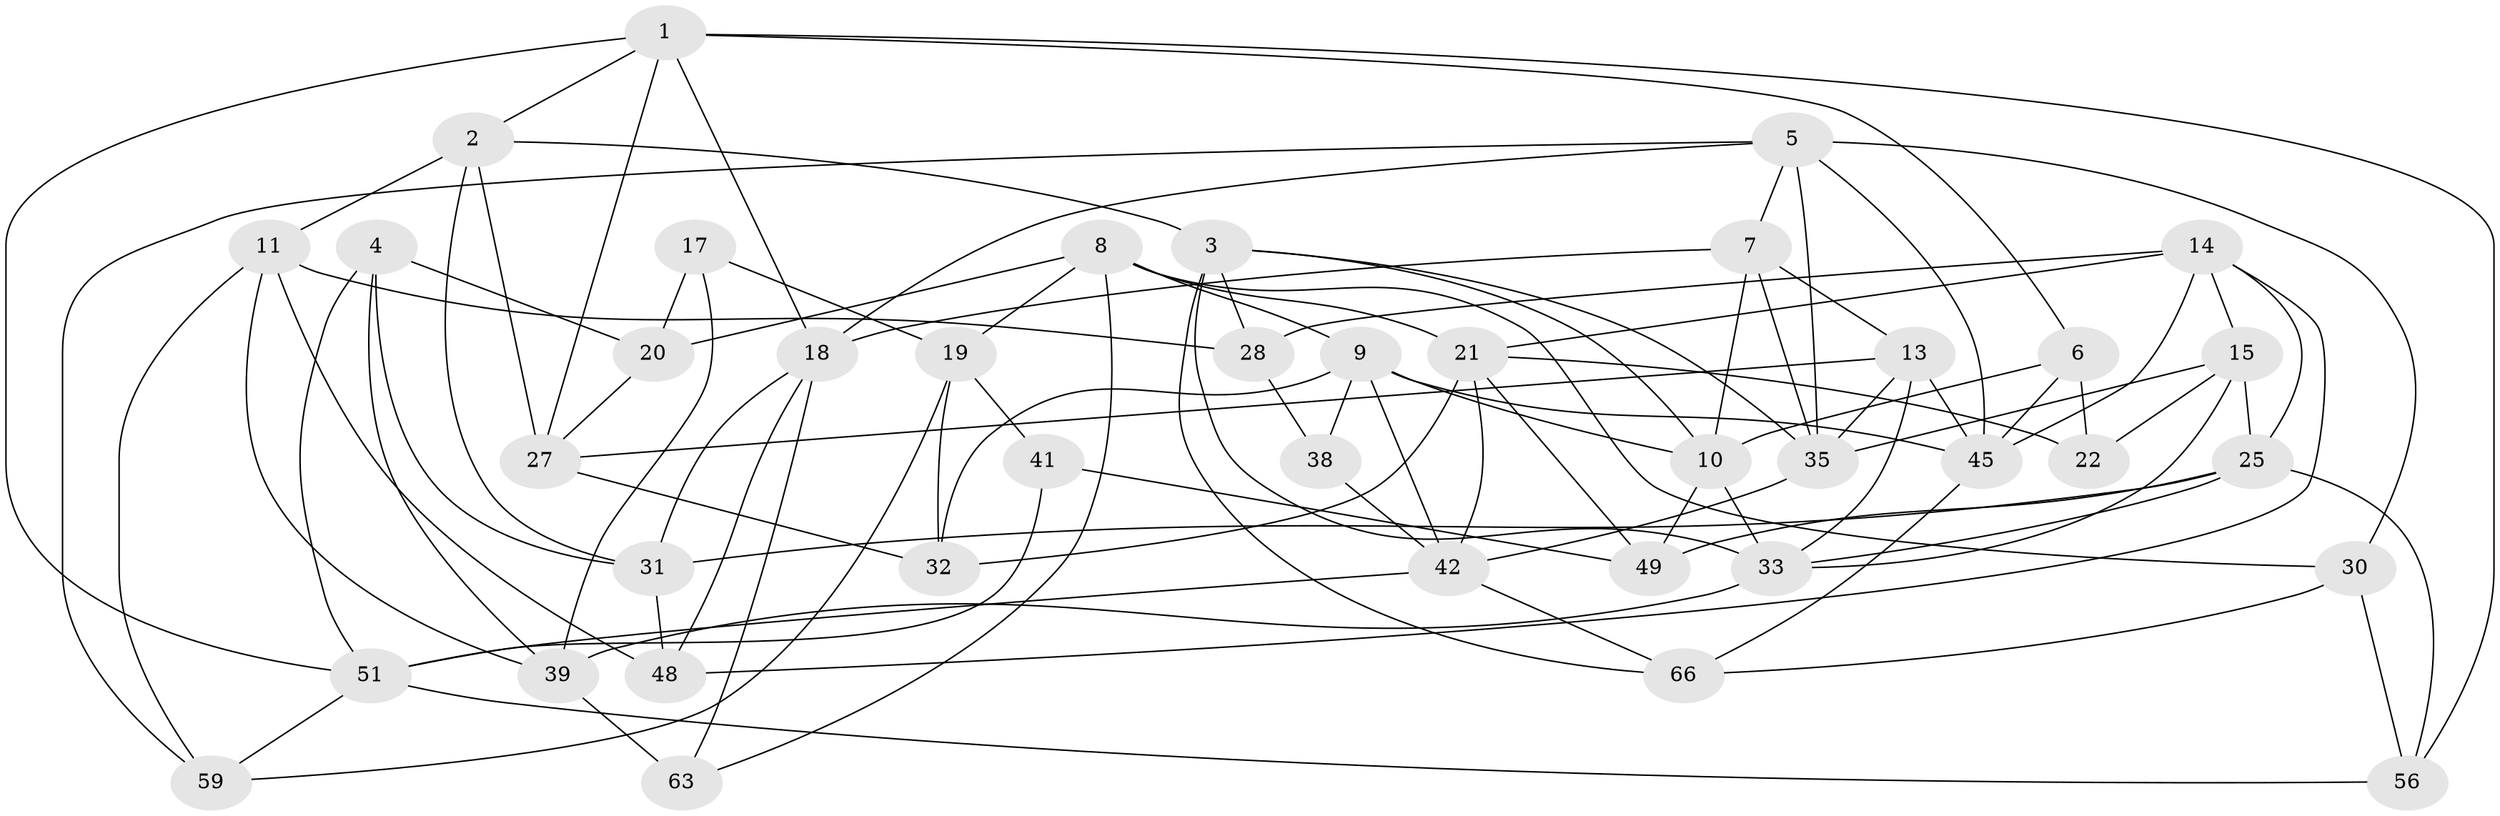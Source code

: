 // original degree distribution, {4: 1.0}
// Generated by graph-tools (version 1.1) at 2025/42/03/06/25 10:42:22]
// undirected, 40 vertices, 97 edges
graph export_dot {
graph [start="1"]
  node [color=gray90,style=filled];
  1 [super="+61"];
  2 [super="+54"];
  3 [super="+60"];
  4;
  5 [super="+12"];
  6;
  7 [super="+65"];
  8 [super="+24"];
  9 [super="+26"];
  10 [super="+43"];
  11 [super="+16"];
  13 [super="+34"];
  14 [super="+40"];
  15 [super="+47"];
  17;
  18 [super="+23"];
  19 [super="+58"];
  20 [super="+44"];
  21 [super="+46"];
  22;
  25 [super="+29"];
  27 [super="+52"];
  28 [super="+37"];
  30;
  31 [super="+55"];
  32;
  33 [super="+36"];
  35 [super="+64"];
  38;
  39 [super="+57"];
  41;
  42 [super="+50"];
  45 [super="+62"];
  48;
  49;
  51 [super="+53"];
  56;
  59;
  63;
  66;
  1 -- 56;
  1 -- 6;
  1 -- 27;
  1 -- 18;
  1 -- 51;
  1 -- 2;
  2 -- 31 [weight=2];
  2 -- 27;
  2 -- 3;
  2 -- 11;
  3 -- 33;
  3 -- 10;
  3 -- 35;
  3 -- 66;
  3 -- 28;
  4 -- 31;
  4 -- 20;
  4 -- 51;
  4 -- 39;
  5 -- 59;
  5 -- 30;
  5 -- 35;
  5 -- 7;
  5 -- 18;
  5 -- 45;
  6 -- 22;
  6 -- 45;
  6 -- 10;
  7 -- 10;
  7 -- 13 [weight=2];
  7 -- 18;
  7 -- 35;
  8 -- 9;
  8 -- 30;
  8 -- 20;
  8 -- 19;
  8 -- 21;
  8 -- 63;
  9 -- 38;
  9 -- 32;
  9 -- 10;
  9 -- 42;
  9 -- 45;
  10 -- 33;
  10 -- 49;
  11 -- 39;
  11 -- 59;
  11 -- 48;
  11 -- 28 [weight=2];
  13 -- 45;
  13 -- 27;
  13 -- 33;
  13 -- 35;
  14 -- 15;
  14 -- 21;
  14 -- 48;
  14 -- 28;
  14 -- 25;
  14 -- 45;
  15 -- 35;
  15 -- 22 [weight=2];
  15 -- 25;
  15 -- 33;
  17 -- 20 [weight=2];
  17 -- 19;
  17 -- 39;
  18 -- 63;
  18 -- 48;
  18 -- 31;
  19 -- 41 [weight=2];
  19 -- 59;
  19 -- 32;
  20 -- 27 [weight=2];
  21 -- 22;
  21 -- 49;
  21 -- 32;
  21 -- 42;
  25 -- 56;
  25 -- 33;
  25 -- 49;
  25 -- 31;
  27 -- 32;
  28 -- 38 [weight=2];
  30 -- 56;
  30 -- 66;
  31 -- 48;
  33 -- 39;
  35 -- 42;
  38 -- 42;
  39 -- 63 [weight=2];
  41 -- 49;
  41 -- 51;
  42 -- 66;
  42 -- 51;
  45 -- 66;
  51 -- 59;
  51 -- 56;
}
